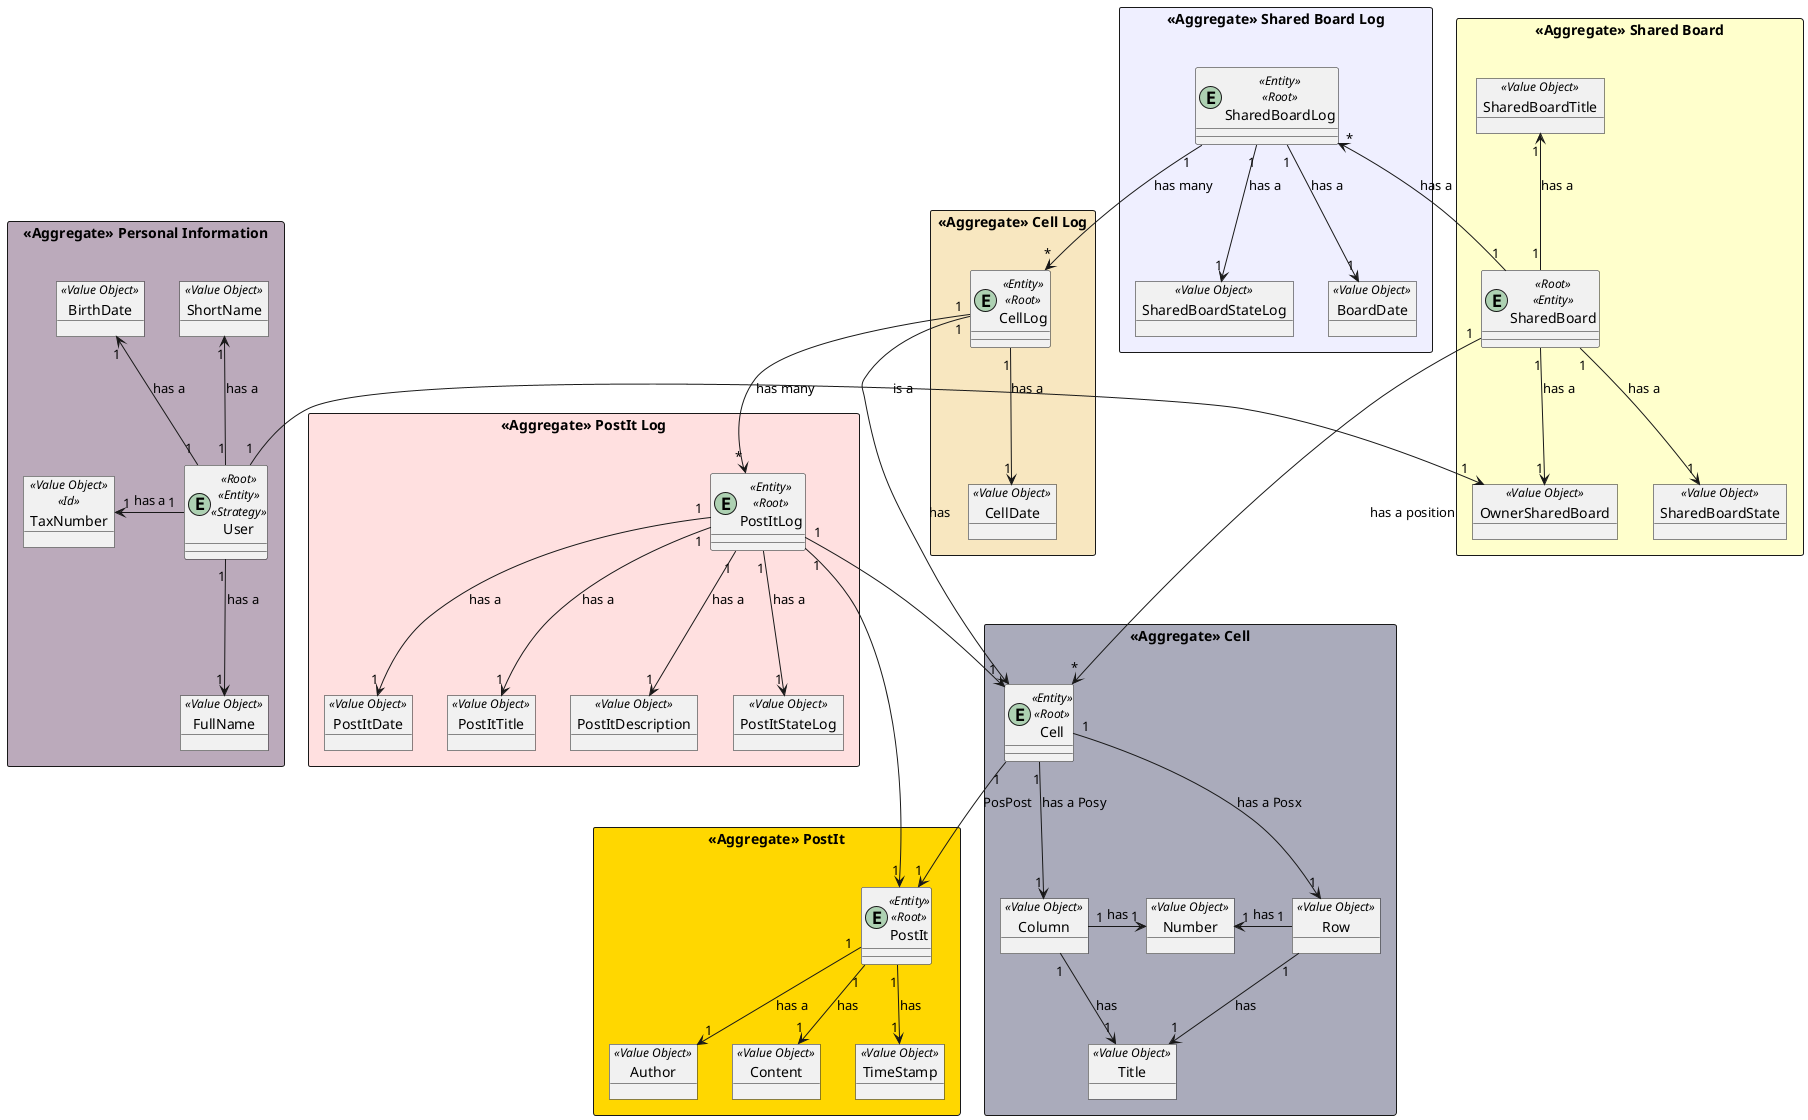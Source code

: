 @startuml

rectangle "<<Aggregate>> Personal Information" #bbaabb{

    entity User<<Root>><<Entity>><<Strategy>>
    object BirthDate<<Value Object>>
    object TaxNumber<<Value Object>><<Id>>
    object FullName<<Value Object>>
    object ShortName<<Value Object>>

    User"1" -up-> "1"BirthDate : has a
    User"1" -left-> "1"TaxNumber : has a
    User"1" --> "1" FullName : has a
    User "1" -up->"1"ShortName : has a
}
rectangle "<<Aggregate>> Cell" #aaabbb{
     entity Cell <<Entity>><<Root>>
     object Number <<Value Object>>
     object Title <<Value Object>>
     object Column <<Value Object>>
     object Row <<Value Object>>

         Column "1"-right->"1" Number : has
         Column "1"-->"1" Title : has
         Row "1"-left->"1" Number : has
         Row "1"-->"1" Title : has
             Cell"1"-->"1" Row : has a Posx
             Cell"1"-->"1"Column : has a Posy
}
rectangle "<<Aggregate>> Cell Log" #strategy{
     entity CellLog <<Entity>><<Root>>
    object CellDate <<Value Object>>
    CellLog"1"-->"1"CellDate:has a
}
   CellLog"1"-->"Cell": has

rectangle "<<Aggregate>> Shared Board" #business{

    entity SharedBoard<<Root>><<Entity>>
    object OwnerSharedBoard <<Value Object>>
    object SharedBoardTitle <<Value Object>>

    object SharedBoardState <<Value Object>>


    SharedBoard"1"-->"1"OwnerSharedBoard: has a
    SharedBoard"1"-up->"1"SharedBoardTitle : has a

    SharedBoard"1"-->"1" SharedBoardState : has a

    User"1"->"1"OwnerSharedBoard: is a

    SharedBoard"1"-->"*"Cell : has a position

}
rectangle "<<Aggregate>> Shared Board Log" #motivation{
    entity SharedBoardLog<<Entity>><<Root>>
    object SharedBoardStateLog <<Value Object>>
    object BoardDate <<Value Object>>
    SharedBoardLog"1"-->"1"SharedBoardStateLog: has a
    SharedBoardLog"1"-->"1"BoardDate: has a


}
    SharedBoardLog"1"-->"*"CellLog : has many
    SharedBoardLog"*"<--"1"SharedBoard: has a

rectangle "<<Aggregate>> PostIt" #gold{

    object Author <<Value Object>>
    object Content <<Value Object>>
    object TimeStamp <<Value Object>>
    entity PostIt <<Entity>><<Root>>

     PostIt"1"-->"1"TimeStamp: has
     PostIt"1"-->"1"Content : has
     PostIt"1"-->"1"Author : has a
     Cell"1"-->"1"PostIt : PosPost
}

rectangle "<<Aggregate>> PostIt Log" #implementation{
       entity PostItLog<<Entity>><<Root>>
       object PostItDate<<Value Object>>
       object PostItTitle<<Value Object>>
       object PostItDescription<<Value Object>>
       object PostItStateLog<<Value Object>>

       PostItLog"1"-->"1"PostItDate: has a
       PostItLog"1"-->"1"PostItTitle: has a
       PostItLog"1"-->"1"PostItDescription: has a
       PostItLog"1"-->"1"PostItStateLog: has a


}
   PostItLog"1"-->"1"PostIt
   PostItLog"1"-->"1"Cell
   CellLog"1"-->"*"PostItLog: has many


@enduml